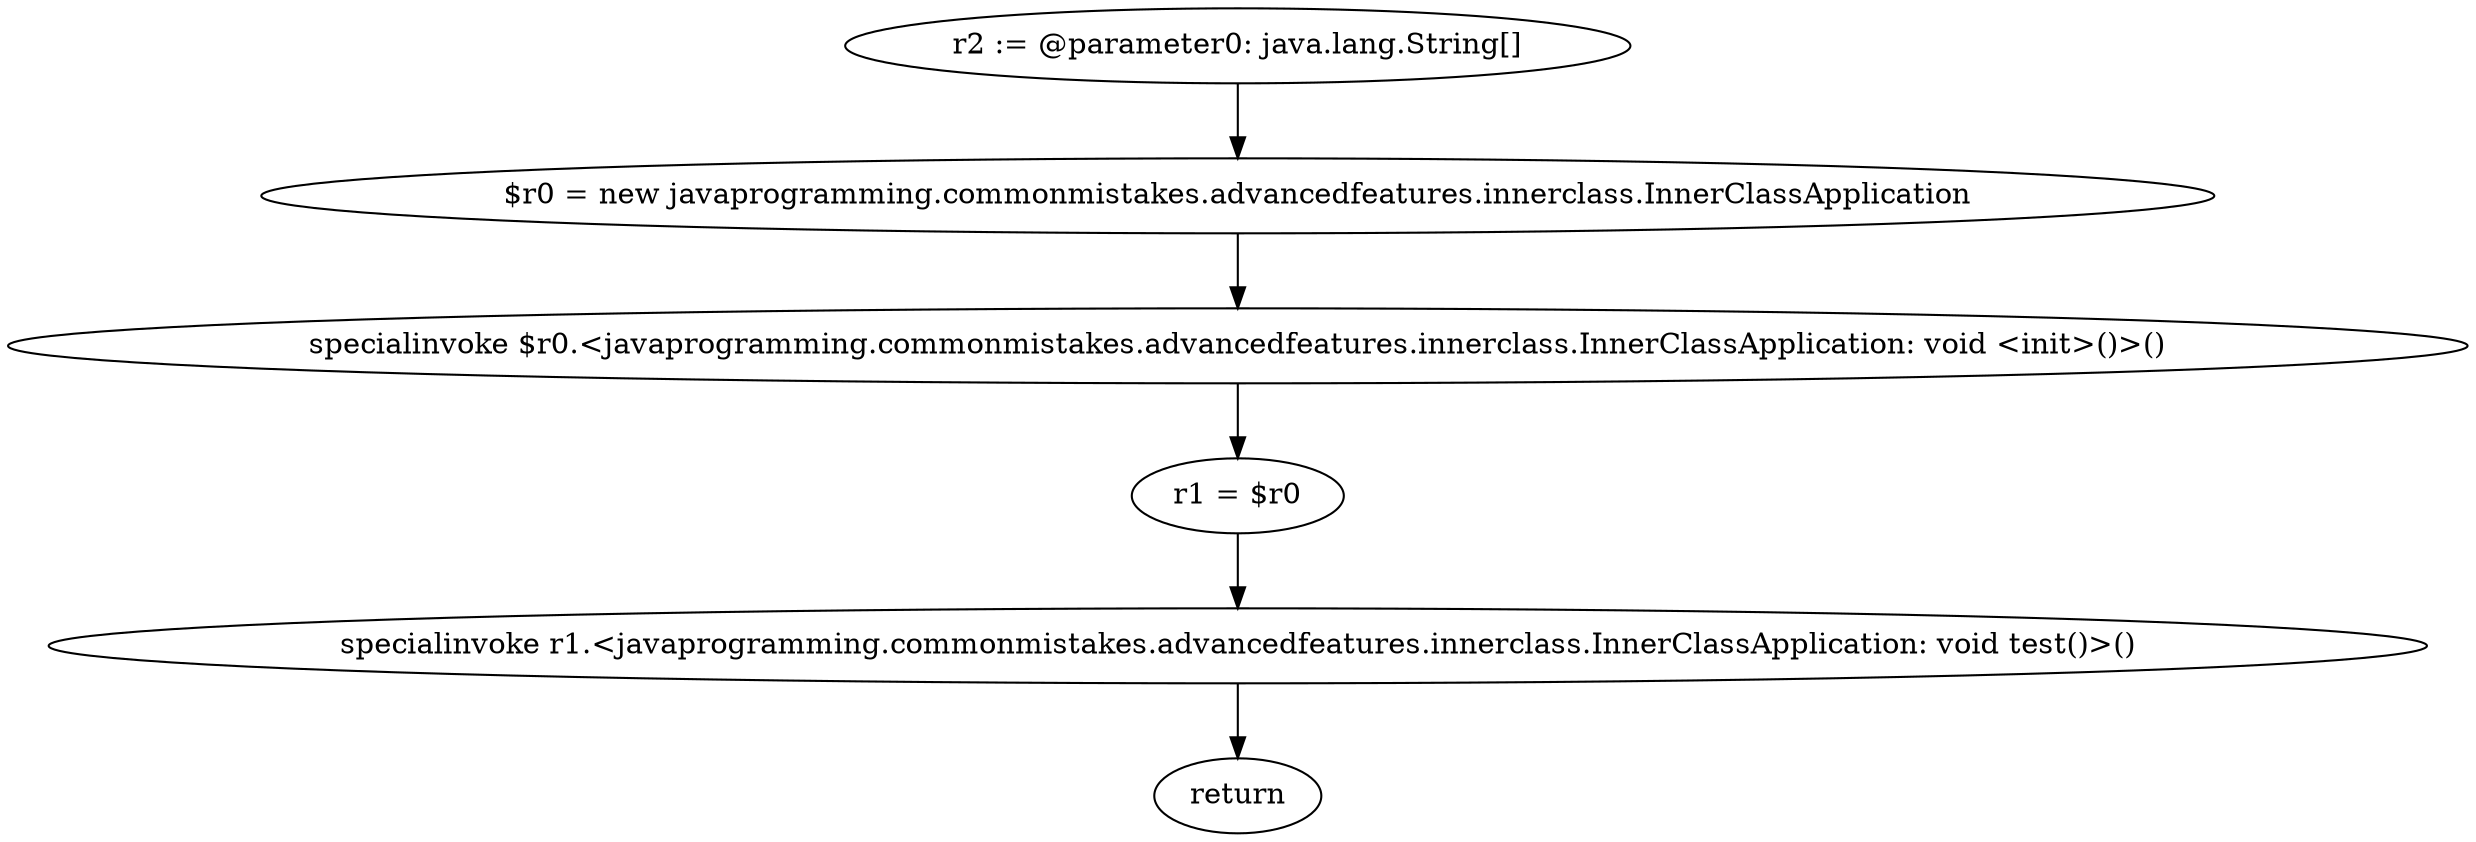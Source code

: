 digraph "unitGraph" {
    "r2 := @parameter0: java.lang.String[]"
    "$r0 = new javaprogramming.commonmistakes.advancedfeatures.innerclass.InnerClassApplication"
    "specialinvoke $r0.<javaprogramming.commonmistakes.advancedfeatures.innerclass.InnerClassApplication: void <init>()>()"
    "r1 = $r0"
    "specialinvoke r1.<javaprogramming.commonmistakes.advancedfeatures.innerclass.InnerClassApplication: void test()>()"
    "return"
    "r2 := @parameter0: java.lang.String[]"->"$r0 = new javaprogramming.commonmistakes.advancedfeatures.innerclass.InnerClassApplication";
    "$r0 = new javaprogramming.commonmistakes.advancedfeatures.innerclass.InnerClassApplication"->"specialinvoke $r0.<javaprogramming.commonmistakes.advancedfeatures.innerclass.InnerClassApplication: void <init>()>()";
    "specialinvoke $r0.<javaprogramming.commonmistakes.advancedfeatures.innerclass.InnerClassApplication: void <init>()>()"->"r1 = $r0";
    "r1 = $r0"->"specialinvoke r1.<javaprogramming.commonmistakes.advancedfeatures.innerclass.InnerClassApplication: void test()>()";
    "specialinvoke r1.<javaprogramming.commonmistakes.advancedfeatures.innerclass.InnerClassApplication: void test()>()"->"return";
}
